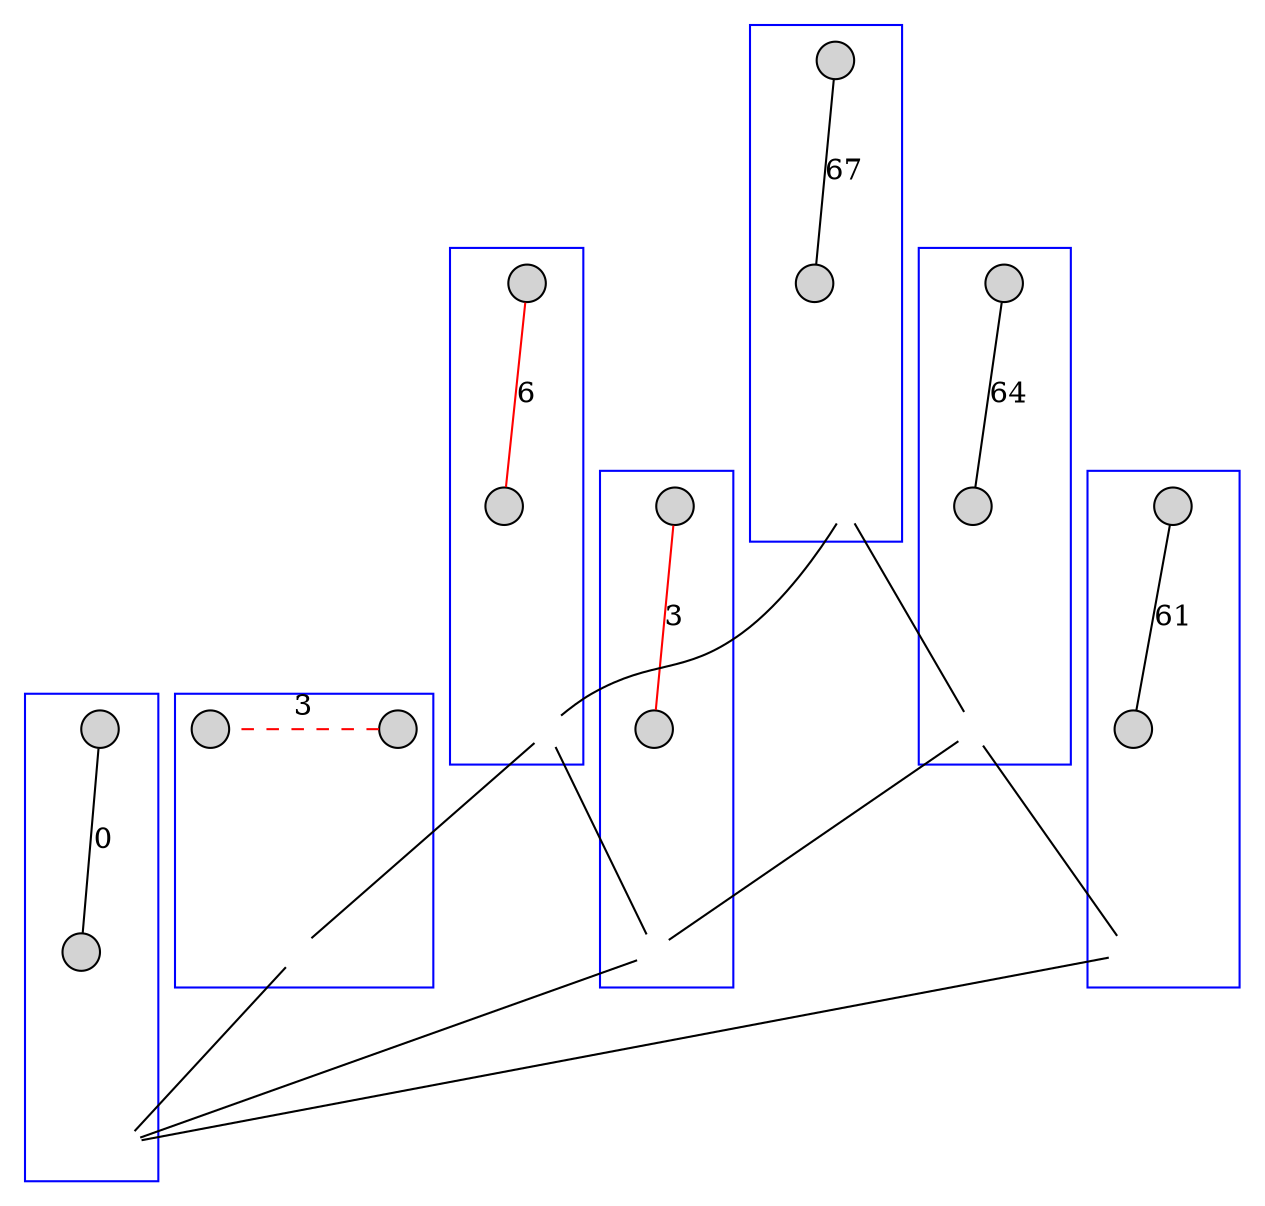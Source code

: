 // <Lattice object of 3 atoms 7 concepts 2 coatoms at 0x10b59ea90>
digraph Lattice {
	node [label="" shape=circle style=filled width=.25]
	edge [dir=none labeldistance=1.5 minlen=2]
	subgraph cluster_0 {
		color=blue
		c0_start
		c0_end
		c0 [style=invis]
		c0_start -> c0_end [arrowhead="" color="" constraint="" label=0 penwidth=1 style=""]
		c0_start -> c0 [style=invis]
		c0_end -> c0 [style=invis]
	}
	subgraph cluster_1 {
		color=blue
		c1_start
		c1_end
		c1 [style=invis]
		c1_start -> c1_end [arrowhead=none color="#FF0000" constraint=false label=3 penwidth=1 style=dashed]
		c1_start -> c1 [style=invis]
		c1_end -> c1 [style=invis]
	}
	c1 -> c0
	subgraph cluster_2 {
		color=blue
		c2_start
		c2_end
		c2 [style=invis]
		c2_start -> c2_end [arrowhead=normal color="#FF0000" constraint=true label=3 penwidth=1 style=solid]
		c2_start -> c2 [style=invis]
		c2_end -> c2 [style=invis]
	}
	c2 -> c0
	subgraph cluster_3 {
		color=blue
		c3_start
		c3_end
		c3 [style=invis]
		c3_start -> c3_end [color="#FF0000" label=6 penwidth=1]
		c3_start -> c3 [style=invis]
		c3_end -> c3 [style=invis]
	}
	c3 -> c1
	c3 -> c2
	subgraph cluster_4 {
		color=blue
		c4_start
		c4_end
		c4 [style=invis]
		c4_start -> c4_end [arrowhead=normal color="#000000" constraint=true label=61 penwidth=1 style=solid]
		c4_start -> c4 [style=invis]
		c4_end -> c4 [style=invis]
	}
	c4 -> c0
	subgraph cluster_5 {
		color=blue
		c5_start
		c5_end
		c5 [style=invis]
		c5_start -> c5_end [arrowhead=normal constraint=true label=64 penwidth=1 style=solid]
		c5_start -> c5 [style=invis]
		c5_end -> c5 [style=invis]
	}
	c5 -> c2
	c5 -> c4
	subgraph cluster_6 {
		color=blue
		c6_start
		c6_end
		c6 [style=invis]
		c6_start -> c6_end [label=67 penwidth=1]
		c6_start -> c6 [style=invis]
		c6_end -> c6 [style=invis]
	}
	c6 -> c3
	c6 -> c5
}
